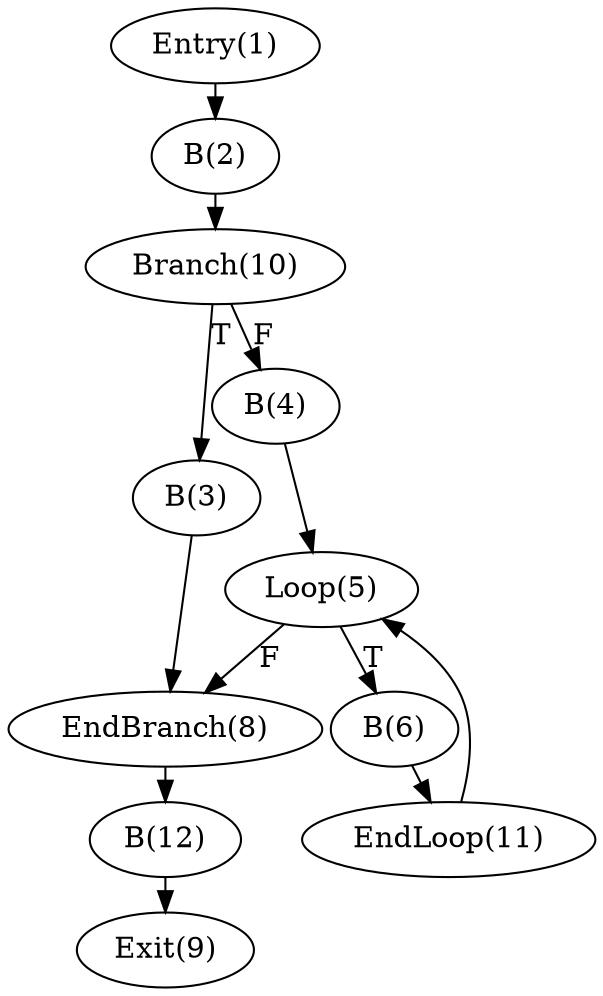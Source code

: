 digraph cfg_topologically_sorted {
nodesep=.05;
ranksep=.05;
HEX8362bf0[label="Entry(1)"];
HEX8362c40[label="B(2)"];
HEX8362c90[label="Branch(10)"];
HEX8362ce0[label="B(3)"];
HEX8362d30[label="EndBranch(8)"];
HEX8362d80[label="B(12)"];
HEX8362dd0[label="Exit(9)"];
HEX8362e20[label="B(4)"];
HEX8362e70[label="Loop(5)"];
HEX8362ec0[label="B(6)"];
HEX8362f10[label="EndLoop(11)"];
HEX8362bf0->HEX8362c40 ;
HEX8362c40->HEX8362c90 ;
HEX8362ce0->HEX8362d30 ;
HEX8362e20->HEX8362e70 ;
HEX8362e70->HEX8362ec0 [label="T"];
HEX8362e70->HEX8362d30 [label="F"];
HEX8362ec0->HEX8362f10 ;
HEX8362d30->HEX8362d80 ;
HEX8362c90->HEX8362ce0 [label="T"];
HEX8362c90->HEX8362e20 [label="F"];
HEX8362f10->HEX8362e70 ;
HEX8362d80->HEX8362dd0 ;
}
